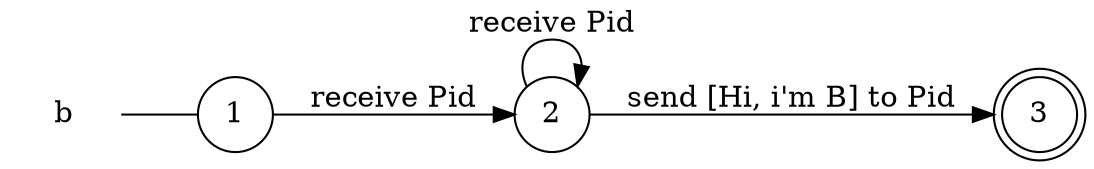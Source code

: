 digraph b {
	rankdir="LR";
	n_0 [label="b", shape="plaintext"];
	n_1 [id="1", shape=circle, label="1"];
	n_0 -> n_1 [arrowhead=none];
	n_2 [id="2", shape=doublecircle, label="3"];
	n_3 [id="3", shape=circle, label="2"];

	n_3 -> n_2 [id="[$e|0]", label="send [Hi, i'm B] to Pid"];
	n_3 -> n_3 [id="[$e|1]", label="receive Pid"];
	n_1 -> n_3 [id="[$e|2]", label="receive Pid"];
}
